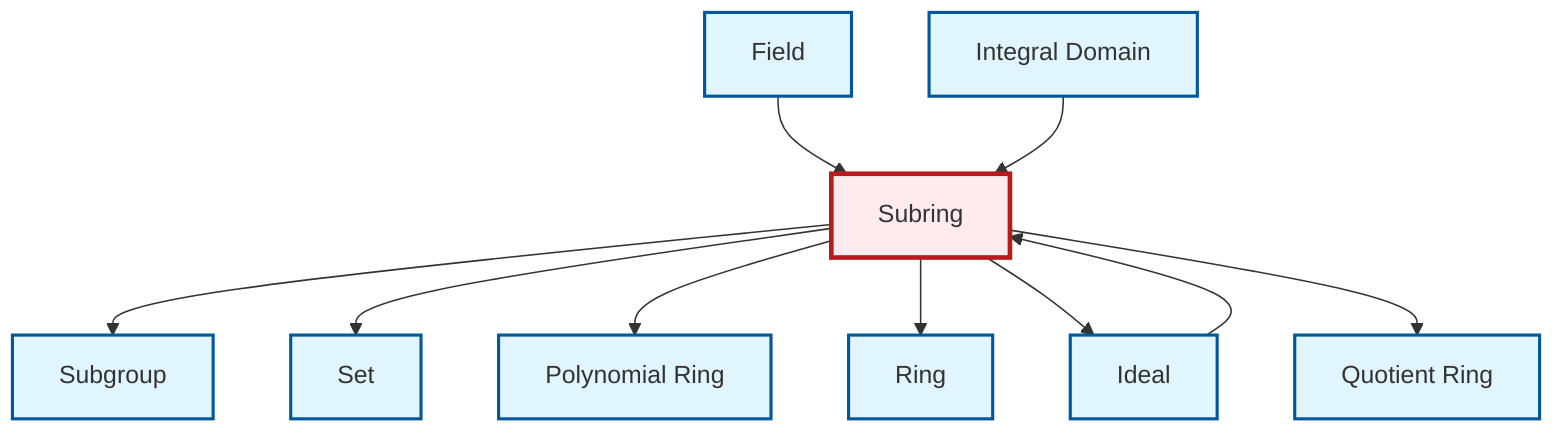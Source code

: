 graph TD
    classDef definition fill:#e1f5fe,stroke:#01579b,stroke-width:2px
    classDef theorem fill:#f3e5f5,stroke:#4a148c,stroke-width:2px
    classDef axiom fill:#fff3e0,stroke:#e65100,stroke-width:2px
    classDef example fill:#e8f5e9,stroke:#1b5e20,stroke-width:2px
    classDef current fill:#ffebee,stroke:#b71c1c,stroke-width:3px
    def-subring["Subring"]:::definition
    def-ideal["Ideal"]:::definition
    def-field["Field"]:::definition
    def-subgroup["Subgroup"]:::definition
    def-set["Set"]:::definition
    def-quotient-ring["Quotient Ring"]:::definition
    def-ring["Ring"]:::definition
    def-integral-domain["Integral Domain"]:::definition
    def-polynomial-ring["Polynomial Ring"]:::definition
    def-subring --> def-subgroup
    def-subring --> def-set
    def-field --> def-subring
    def-integral-domain --> def-subring
    def-subring --> def-polynomial-ring
    def-subring --> def-ring
    def-subring --> def-ideal
    def-ideal --> def-subring
    def-subring --> def-quotient-ring
    class def-subring current